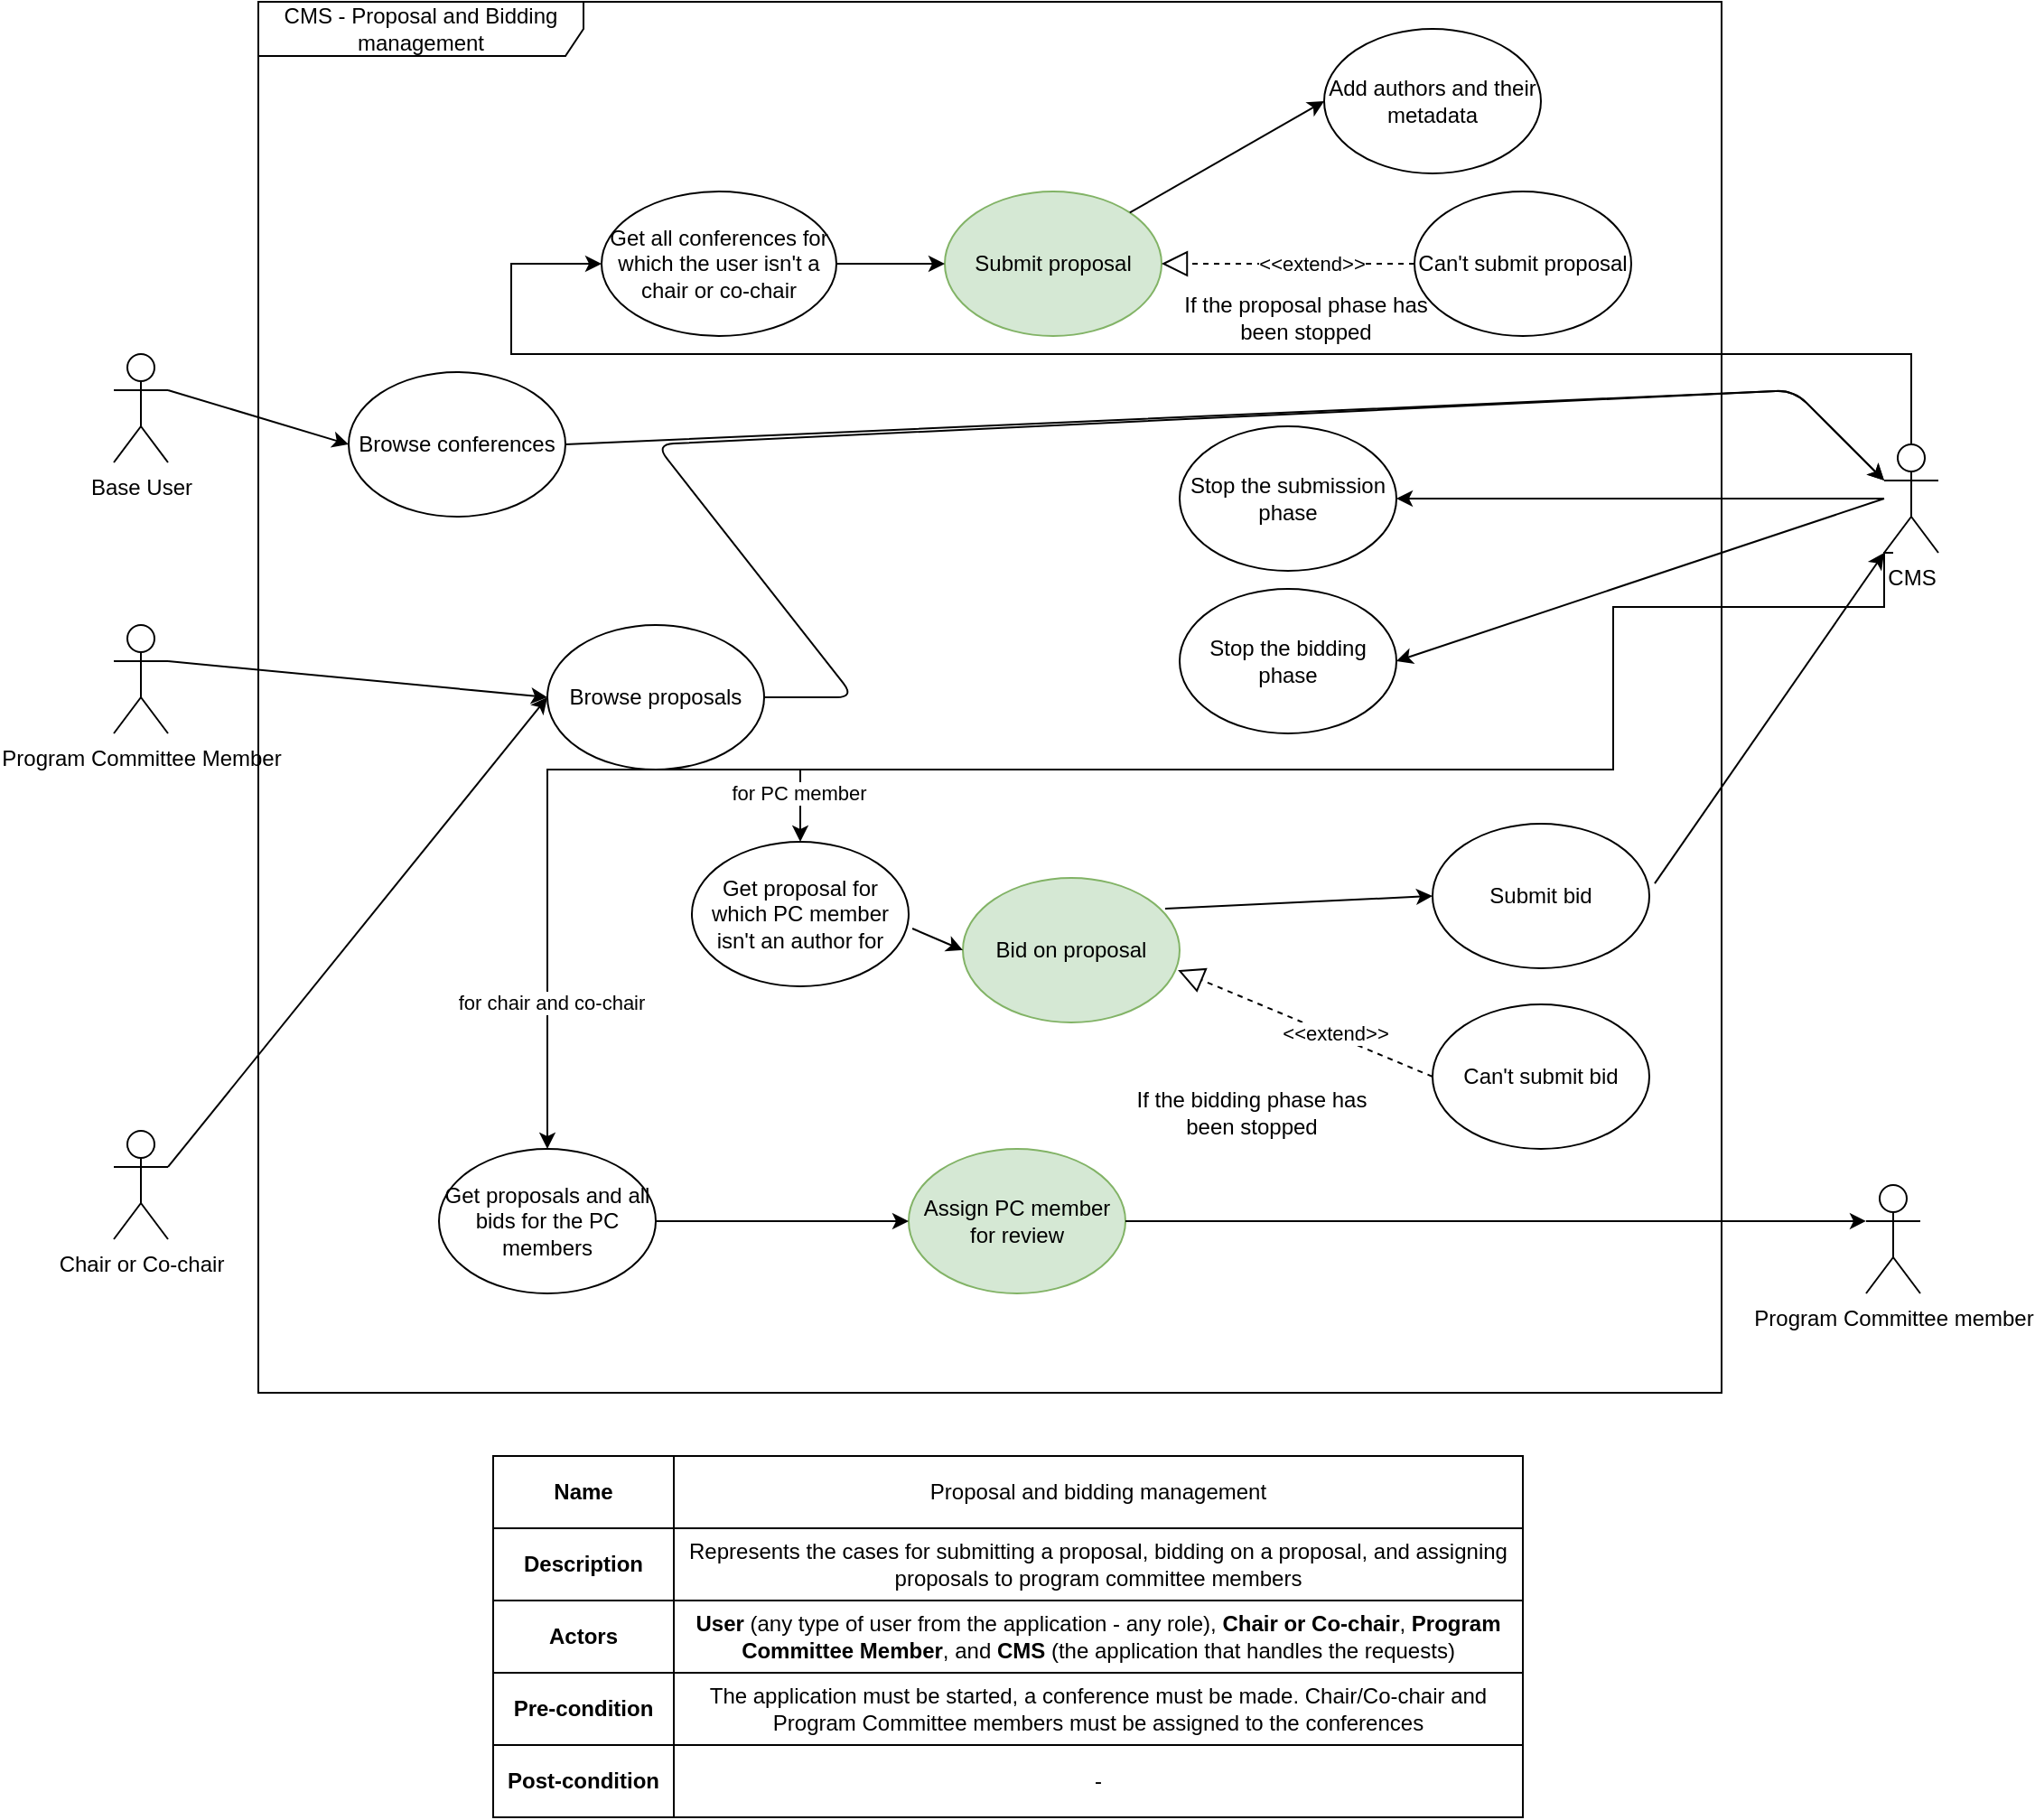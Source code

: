 <mxfile version="14.5.4" type="device"><diagram id="9bZG-SpqklkhZT5xl4zn" name="Page-1"><mxGraphModel dx="2207" dy="1828" grid="1" gridSize="10" guides="1" tooltips="1" connect="1" arrows="1" fold="1" page="1" pageScale="1" pageWidth="850" pageHeight="1100" math="0" shadow="0"><root><mxCell id="0"/><mxCell id="1" parent="0"/><mxCell id="BFVhnZkgzDIlEoBHglM2-1" value="&lt;div&gt;CMS - Proposal and Bidding management&lt;/div&gt;" style="shape=umlFrame;whiteSpace=wrap;html=1;width=180;height=30;" parent="1" vertex="1"><mxGeometry x="60" y="-5" width="810" height="770" as="geometry"/></mxCell><mxCell id="BFVhnZkgzDIlEoBHglM2-2" value="Base User" style="shape=umlActor;verticalLabelPosition=bottom;verticalAlign=top;html=1;" parent="1" vertex="1"><mxGeometry x="-20" y="190" width="30" height="60" as="geometry"/></mxCell><mxCell id="BFVhnZkgzDIlEoBHglM2-3" value="Browse conferences" style="ellipse;whiteSpace=wrap;html=1;" parent="1" vertex="1"><mxGeometry x="110" y="200" width="120" height="80" as="geometry"/></mxCell><mxCell id="BFVhnZkgzDIlEoBHglM2-8" value="Submit proposal" style="ellipse;whiteSpace=wrap;html=1;fillColor=#d5e8d4;strokeColor=#82b366;" parent="1" vertex="1"><mxGeometry x="440" y="100" width="120" height="80" as="geometry"/></mxCell><mxCell id="BFVhnZkgzDIlEoBHglM2-10" value="Add authors and their metadata" style="ellipse;whiteSpace=wrap;html=1;" parent="1" vertex="1"><mxGeometry x="650" y="10" width="120" height="80" as="geometry"/></mxCell><mxCell id="BFVhnZkgzDIlEoBHglM2-14" value="" style="endArrow=block;dashed=1;endFill=0;endSize=12;html=1;entryX=1;entryY=0.5;entryDx=0;entryDy=0;" parent="1" source="BFVhnZkgzDIlEoBHglM2-32" target="BFVhnZkgzDIlEoBHglM2-8" edge="1"><mxGeometry width="160" relative="1" as="geometry"><mxPoint x="610" y="200" as="sourcePoint"/><mxPoint x="770" y="200" as="targetPoint"/></mxGeometry></mxCell><mxCell id="BFVhnZkgzDIlEoBHglM2-15" value="&amp;lt;&amp;lt;extend&amp;gt;&amp;gt;" style="edgeLabel;html=1;align=center;verticalAlign=middle;resizable=0;points=[];" parent="BFVhnZkgzDIlEoBHglM2-14" vertex="1" connectable="0"><mxGeometry x="-0.275" y="1" relative="1" as="geometry"><mxPoint x="-6" y="-1" as="offset"/></mxGeometry></mxCell><mxCell id="BFVhnZkgzDIlEoBHglM2-16" value="Program Committee Member" style="shape=umlActor;verticalLabelPosition=bottom;verticalAlign=top;html=1;" parent="1" vertex="1"><mxGeometry x="-20" y="340" width="30" height="60" as="geometry"/></mxCell><mxCell id="BFVhnZkgzDIlEoBHglM2-20" value="Browse proposals" style="ellipse;whiteSpace=wrap;html=1;" parent="1" vertex="1"><mxGeometry x="220" y="340" width="120" height="80" as="geometry"/></mxCell><mxCell id="BFVhnZkgzDIlEoBHglM2-26" style="edgeStyle=orthogonalEdgeStyle;rounded=0;orthogonalLoop=1;jettySize=auto;html=1;exitX=0.5;exitY=0.5;exitDx=0;exitDy=0;exitPerimeter=0;entryX=0;entryY=0.5;entryDx=0;entryDy=0;" parent="1" source="BFVhnZkgzDIlEoBHglM2-23" target="BFVhnZkgzDIlEoBHglM2-24" edge="1"><mxGeometry relative="1" as="geometry"><Array as="points"><mxPoint x="975" y="190"/><mxPoint x="200" y="190"/><mxPoint x="200" y="140"/></Array></mxGeometry></mxCell><mxCell id="BFVhnZkgzDIlEoBHglM2-30" style="edgeStyle=orthogonalEdgeStyle;rounded=0;orthogonalLoop=1;jettySize=auto;html=1;entryX=0.5;entryY=0;entryDx=0;entryDy=0;" parent="1" target="BFVhnZkgzDIlEoBHglM2-29" edge="1"><mxGeometry relative="1" as="geometry"><mxPoint x="965" y="300" as="sourcePoint"/><Array as="points"><mxPoint x="960" y="300"/><mxPoint x="960" y="330"/><mxPoint x="810" y="330"/><mxPoint x="810" y="420"/><mxPoint x="360" y="420"/></Array></mxGeometry></mxCell><mxCell id="BFVhnZkgzDIlEoBHglM2-70" value="for PC member" style="edgeLabel;html=1;align=center;verticalAlign=middle;resizable=0;points=[];" parent="BFVhnZkgzDIlEoBHglM2-30" vertex="1" connectable="0"><mxGeometry x="0.929" y="-1" relative="1" as="geometry"><mxPoint as="offset"/></mxGeometry></mxCell><mxCell id="BFVhnZkgzDIlEoBHglM2-23" value="CMS" style="shape=umlActor;verticalLabelPosition=bottom;verticalAlign=top;html=1;outlineConnect=0;" parent="1" vertex="1"><mxGeometry x="960" y="240" width="30" height="60" as="geometry"/></mxCell><mxCell id="BFVhnZkgzDIlEoBHglM2-27" style="edgeStyle=orthogonalEdgeStyle;rounded=0;orthogonalLoop=1;jettySize=auto;html=1;" parent="1" source="BFVhnZkgzDIlEoBHglM2-24" target="BFVhnZkgzDIlEoBHglM2-8" edge="1"><mxGeometry relative="1" as="geometry"/></mxCell><mxCell id="BFVhnZkgzDIlEoBHglM2-24" value="Get all conferences for which the user isn't a chair or co-chair" style="ellipse;whiteSpace=wrap;html=1;" parent="1" vertex="1"><mxGeometry x="250" y="100" width="130" height="80" as="geometry"/></mxCell><mxCell id="BFVhnZkgzDIlEoBHglM2-29" value="Get proposal for which PC member isn't an author for" style="ellipse;whiteSpace=wrap;html=1;" parent="1" vertex="1"><mxGeometry x="300" y="460" width="120" height="80" as="geometry"/></mxCell><mxCell id="BFVhnZkgzDIlEoBHglM2-31" value="Bid on proposal" style="ellipse;whiteSpace=wrap;html=1;fillColor=#d5e8d4;strokeColor=#82b366;" parent="1" vertex="1"><mxGeometry x="450" y="480" width="120" height="80" as="geometry"/></mxCell><mxCell id="BFVhnZkgzDIlEoBHglM2-32" value="Can't submit proposal" style="ellipse;whiteSpace=wrap;html=1;" parent="1" vertex="1"><mxGeometry x="700" y="100" width="120" height="80" as="geometry"/></mxCell><mxCell id="BFVhnZkgzDIlEoBHglM2-35" value="" style="endArrow=classic;html=1;exitX=1;exitY=0;exitDx=0;exitDy=0;entryX=0;entryY=0.5;entryDx=0;entryDy=0;" parent="1" source="BFVhnZkgzDIlEoBHglM2-8" target="BFVhnZkgzDIlEoBHglM2-10" edge="1"><mxGeometry width="50" height="50" relative="1" as="geometry"><mxPoint x="550" y="100" as="sourcePoint"/><mxPoint x="600" y="50" as="targetPoint"/></mxGeometry></mxCell><mxCell id="BFVhnZkgzDIlEoBHglM2-36" value="If the proposal phase has been stopped" style="text;html=1;strokeColor=none;fillColor=none;align=center;verticalAlign=middle;whiteSpace=wrap;rounded=0;" parent="1" vertex="1"><mxGeometry x="570" y="160" width="140" height="20" as="geometry"/></mxCell><mxCell id="BFVhnZkgzDIlEoBHglM2-38" value="" style="endArrow=classic;html=1;exitX=1;exitY=0.333;exitDx=0;exitDy=0;exitPerimeter=0;entryX=0;entryY=0.5;entryDx=0;entryDy=0;" parent="1" source="BFVhnZkgzDIlEoBHglM2-2" target="BFVhnZkgzDIlEoBHglM2-3" edge="1"><mxGeometry width="50" height="50" relative="1" as="geometry"><mxPoint x="40" y="240" as="sourcePoint"/><mxPoint x="90" y="190" as="targetPoint"/></mxGeometry></mxCell><mxCell id="BFVhnZkgzDIlEoBHglM2-39" value="" style="endArrow=classic;html=1;exitX=1;exitY=0.333;exitDx=0;exitDy=0;exitPerimeter=0;entryX=0;entryY=0.5;entryDx=0;entryDy=0;" parent="1" source="BFVhnZkgzDIlEoBHglM2-16" target="BFVhnZkgzDIlEoBHglM2-20" edge="1"><mxGeometry width="50" height="50" relative="1" as="geometry"><mxPoint x="60" y="330" as="sourcePoint"/><mxPoint x="110" y="280" as="targetPoint"/></mxGeometry></mxCell><mxCell id="BFVhnZkgzDIlEoBHglM2-42" value="" style="endArrow=classic;html=1;exitX=1;exitY=0.5;exitDx=0;exitDy=0;entryX=0;entryY=0.333;entryDx=0;entryDy=0;entryPerimeter=0;" parent="1" source="BFVhnZkgzDIlEoBHglM2-3" target="BFVhnZkgzDIlEoBHglM2-23" edge="1"><mxGeometry width="50" height="50" relative="1" as="geometry"><mxPoint x="390" y="270" as="sourcePoint"/><mxPoint x="440" y="220" as="targetPoint"/><Array as="points"><mxPoint x="910" y="210"/></Array></mxGeometry></mxCell><mxCell id="BFVhnZkgzDIlEoBHglM2-43" value="" style="endArrow=classic;html=1;exitX=1;exitY=0.5;exitDx=0;exitDy=0;entryX=0;entryY=0.333;entryDx=0;entryDy=0;entryPerimeter=0;" parent="1" source="BFVhnZkgzDIlEoBHglM2-20" target="BFVhnZkgzDIlEoBHglM2-23" edge="1"><mxGeometry width="50" height="50" relative="1" as="geometry"><mxPoint x="510" y="360" as="sourcePoint"/><mxPoint x="960" y="300" as="targetPoint"/><Array as="points"><mxPoint x="390" y="380"/><mxPoint x="280" y="240"/><mxPoint x="910" y="210"/></Array></mxGeometry></mxCell><mxCell id="BFVhnZkgzDIlEoBHglM2-44" value="" style="endArrow=classic;html=1;exitX=1.017;exitY=0.6;exitDx=0;exitDy=0;exitPerimeter=0;entryX=0;entryY=0.5;entryDx=0;entryDy=0;" parent="1" source="BFVhnZkgzDIlEoBHglM2-29" target="BFVhnZkgzDIlEoBHglM2-31" edge="1"><mxGeometry width="50" height="50" relative="1" as="geometry"><mxPoint x="290" y="580" as="sourcePoint"/><mxPoint x="340" y="530" as="targetPoint"/></mxGeometry></mxCell><mxCell id="BFVhnZkgzDIlEoBHglM2-45" value="Submit bid" style="ellipse;whiteSpace=wrap;html=1;" parent="1" vertex="1"><mxGeometry x="710" y="450" width="120" height="80" as="geometry"/></mxCell><mxCell id="BFVhnZkgzDIlEoBHglM2-46" value="Can't submit bid" style="ellipse;whiteSpace=wrap;html=1;" parent="1" vertex="1"><mxGeometry x="710" y="550" width="120" height="80" as="geometry"/></mxCell><mxCell id="BFVhnZkgzDIlEoBHglM2-47" value="" style="endArrow=block;dashed=1;endFill=0;endSize=12;html=1;exitX=0;exitY=0.5;exitDx=0;exitDy=0;entryX=0.992;entryY=0.638;entryDx=0;entryDy=0;entryPerimeter=0;" parent="1" source="BFVhnZkgzDIlEoBHglM2-46" target="BFVhnZkgzDIlEoBHglM2-31" edge="1"><mxGeometry width="160" relative="1" as="geometry"><mxPoint x="440" y="610" as="sourcePoint"/><mxPoint x="600" y="610" as="targetPoint"/></mxGeometry></mxCell><mxCell id="BFVhnZkgzDIlEoBHglM2-48" value="&amp;lt;&amp;lt;extend&amp;gt;&amp;gt;" style="edgeLabel;html=1;align=center;verticalAlign=middle;resizable=0;points=[];" parent="BFVhnZkgzDIlEoBHglM2-47" vertex="1" connectable="0"><mxGeometry x="-0.223" y="-1" relative="1" as="geometry"><mxPoint as="offset"/></mxGeometry></mxCell><mxCell id="BFVhnZkgzDIlEoBHglM2-49" value="If the bidding phase has been stopped" style="text;html=1;strokeColor=none;fillColor=none;align=center;verticalAlign=middle;whiteSpace=wrap;rounded=0;" parent="1" vertex="1"><mxGeometry x="540" y="600" width="140" height="20" as="geometry"/></mxCell><mxCell id="BFVhnZkgzDIlEoBHglM2-50" value="" style="endArrow=classic;html=1;exitX=0.933;exitY=0.213;exitDx=0;exitDy=0;exitPerimeter=0;entryX=0;entryY=0.5;entryDx=0;entryDy=0;" parent="1" source="BFVhnZkgzDIlEoBHglM2-31" target="BFVhnZkgzDIlEoBHglM2-45" edge="1"><mxGeometry width="50" height="50" relative="1" as="geometry"><mxPoint x="470" y="500" as="sourcePoint"/><mxPoint x="520" y="450" as="targetPoint"/></mxGeometry></mxCell><mxCell id="BFVhnZkgzDIlEoBHglM2-52" value="" style="endArrow=classic;html=1;exitX=1.025;exitY=0.413;exitDx=0;exitDy=0;exitPerimeter=0;entryX=0;entryY=1;entryDx=0;entryDy=0;entryPerimeter=0;" parent="1" source="BFVhnZkgzDIlEoBHglM2-45" target="BFVhnZkgzDIlEoBHglM2-23" edge="1"><mxGeometry width="50" height="50" relative="1" as="geometry"><mxPoint x="760" y="490" as="sourcePoint"/><mxPoint x="950" y="300" as="targetPoint"/></mxGeometry></mxCell><mxCell id="BFVhnZkgzDIlEoBHglM2-53" value="Chair or Co-chair" style="shape=umlActor;verticalLabelPosition=bottom;verticalAlign=top;html=1;outlineConnect=0;" parent="1" vertex="1"><mxGeometry x="-20" y="620" width="30" height="60" as="geometry"/></mxCell><mxCell id="BFVhnZkgzDIlEoBHglM2-60" style="edgeStyle=orthogonalEdgeStyle;rounded=0;orthogonalLoop=1;jettySize=auto;html=1;entryX=0.5;entryY=0;entryDx=0;entryDy=0;exitX=0;exitY=1;exitDx=0;exitDy=0;exitPerimeter=0;" parent="1" source="BFVhnZkgzDIlEoBHglM2-23" target="BFVhnZkgzDIlEoBHglM2-59" edge="1"><mxGeometry relative="1" as="geometry"><Array as="points"><mxPoint x="960" y="330"/><mxPoint x="810" y="330"/><mxPoint x="810" y="420"/><mxPoint x="220" y="420"/></Array></mxGeometry></mxCell><mxCell id="BFVhnZkgzDIlEoBHglM2-69" value="for chair and co-chair" style="edgeLabel;html=1;align=center;verticalAlign=middle;resizable=0;points=[];" parent="BFVhnZkgzDIlEoBHglM2-60" vertex="1" connectable="0"><mxGeometry x="0.849" y="2" relative="1" as="geometry"><mxPoint as="offset"/></mxGeometry></mxCell><mxCell id="BFVhnZkgzDIlEoBHglM2-58" value="" style="endArrow=classic;html=1;exitX=1;exitY=0.333;exitDx=0;exitDy=0;exitPerimeter=0;entryX=0;entryY=0.5;entryDx=0;entryDy=0;" parent="1" source="BFVhnZkgzDIlEoBHglM2-53" target="BFVhnZkgzDIlEoBHglM2-20" edge="1"><mxGeometry width="50" height="50" relative="1" as="geometry"><mxPoint x="80" y="620" as="sourcePoint"/><mxPoint x="130" y="570" as="targetPoint"/></mxGeometry></mxCell><mxCell id="BFVhnZkgzDIlEoBHglM2-59" value="Get proposals and all bids for the PC members" style="ellipse;whiteSpace=wrap;html=1;" parent="1" vertex="1"><mxGeometry x="160" y="630" width="120" height="80" as="geometry"/></mxCell><mxCell id="BFVhnZkgzDIlEoBHglM2-61" value="Program Committee member" style="shape=umlActor;verticalLabelPosition=bottom;verticalAlign=top;html=1;outlineConnect=0;" parent="1" vertex="1"><mxGeometry x="950" y="650" width="30" height="60" as="geometry"/></mxCell><mxCell id="BFVhnZkgzDIlEoBHglM2-62" value="Assign PC member for review" style="ellipse;whiteSpace=wrap;html=1;fillColor=#d5e8d4;strokeColor=#82b366;" parent="1" vertex="1"><mxGeometry x="420" y="630" width="120" height="80" as="geometry"/></mxCell><mxCell id="BFVhnZkgzDIlEoBHglM2-65" value="" style="endArrow=classic;html=1;exitX=1;exitY=0.5;exitDx=0;exitDy=0;entryX=0;entryY=0.5;entryDx=0;entryDy=0;" parent="1" source="BFVhnZkgzDIlEoBHglM2-59" target="BFVhnZkgzDIlEoBHglM2-62" edge="1"><mxGeometry width="50" height="50" relative="1" as="geometry"><mxPoint x="300" y="670" as="sourcePoint"/><mxPoint x="350" y="620" as="targetPoint"/></mxGeometry></mxCell><mxCell id="BFVhnZkgzDIlEoBHglM2-66" value="" style="endArrow=classic;html=1;exitX=1;exitY=0.5;exitDx=0;exitDy=0;entryX=0;entryY=0.333;entryDx=0;entryDy=0;entryPerimeter=0;" parent="1" source="BFVhnZkgzDIlEoBHglM2-62" target="BFVhnZkgzDIlEoBHglM2-61" edge="1"><mxGeometry width="50" height="50" relative="1" as="geometry"><mxPoint x="590" y="710" as="sourcePoint"/><mxPoint x="640" y="660" as="targetPoint"/></mxGeometry></mxCell><mxCell id="BFVhnZkgzDIlEoBHglM2-71" value="Stop the bidding phase" style="ellipse;whiteSpace=wrap;html=1;" parent="1" vertex="1"><mxGeometry x="570" y="320" width="120" height="80" as="geometry"/></mxCell><mxCell id="BFVhnZkgzDIlEoBHglM2-72" value="Stop the submission phase" style="ellipse;whiteSpace=wrap;html=1;" parent="1" vertex="1"><mxGeometry x="570" y="230" width="120" height="80" as="geometry"/></mxCell><mxCell id="BFVhnZkgzDIlEoBHglM2-73" value="" style="endArrow=classic;html=1;entryX=1;entryY=0.5;entryDx=0;entryDy=0;" parent="1" source="BFVhnZkgzDIlEoBHglM2-23" target="BFVhnZkgzDIlEoBHglM2-72" edge="1"><mxGeometry width="50" height="50" relative="1" as="geometry"><mxPoint x="800" y="300" as="sourcePoint"/><mxPoint x="850" y="250" as="targetPoint"/></mxGeometry></mxCell><mxCell id="BFVhnZkgzDIlEoBHglM2-74" value="" style="endArrow=classic;html=1;entryX=1;entryY=0.5;entryDx=0;entryDy=0;" parent="1" target="BFVhnZkgzDIlEoBHglM2-71" edge="1"><mxGeometry width="50" height="50" relative="1" as="geometry"><mxPoint x="960" y="270" as="sourcePoint"/><mxPoint x="800" y="310" as="targetPoint"/></mxGeometry></mxCell><mxCell id="BFVhnZkgzDIlEoBHglM2-98" value="" style="shape=table;html=1;whiteSpace=wrap;startSize=0;container=1;collapsible=0;childLayout=tableLayout;" parent="1" vertex="1"><mxGeometry x="190" y="800" width="570" height="200" as="geometry"/></mxCell><mxCell id="BFVhnZkgzDIlEoBHglM2-99" value="" style="shape=partialRectangle;html=1;whiteSpace=wrap;collapsible=0;dropTarget=0;pointerEvents=0;fillColor=none;top=0;left=0;bottom=0;right=0;points=[[0,0.5],[1,0.5]];portConstraint=eastwest;" parent="BFVhnZkgzDIlEoBHglM2-98" vertex="1"><mxGeometry width="570" height="40" as="geometry"/></mxCell><mxCell id="BFVhnZkgzDIlEoBHglM2-100" value="&lt;b&gt;Name&lt;/b&gt;" style="shape=partialRectangle;html=1;whiteSpace=wrap;connectable=0;overflow=hidden;fillColor=none;top=0;left=0;bottom=0;right=0;" parent="BFVhnZkgzDIlEoBHglM2-99" vertex="1"><mxGeometry width="100" height="40" as="geometry"/></mxCell><mxCell id="BFVhnZkgzDIlEoBHglM2-101" value="Proposal and bidding management" style="shape=partialRectangle;html=1;whiteSpace=wrap;connectable=0;overflow=hidden;fillColor=none;top=0;left=0;bottom=0;right=0;" parent="BFVhnZkgzDIlEoBHglM2-99" vertex="1"><mxGeometry x="100" width="470" height="40" as="geometry"/></mxCell><mxCell id="BFVhnZkgzDIlEoBHglM2-102" value="" style="shape=partialRectangle;html=1;whiteSpace=wrap;collapsible=0;dropTarget=0;pointerEvents=0;fillColor=none;top=0;left=0;bottom=0;right=0;points=[[0,0.5],[1,0.5]];portConstraint=eastwest;" parent="BFVhnZkgzDIlEoBHglM2-98" vertex="1"><mxGeometry y="40" width="570" height="40" as="geometry"/></mxCell><mxCell id="BFVhnZkgzDIlEoBHglM2-103" value="&lt;b&gt;Description&lt;/b&gt;" style="shape=partialRectangle;html=1;whiteSpace=wrap;connectable=0;overflow=hidden;fillColor=none;top=0;left=0;bottom=0;right=0;" parent="BFVhnZkgzDIlEoBHglM2-102" vertex="1"><mxGeometry width="100" height="40" as="geometry"/></mxCell><mxCell id="BFVhnZkgzDIlEoBHglM2-104" value="Represents the cases for submitting a proposal, bidding on a proposal, and assigning proposals to program committee members" style="shape=partialRectangle;html=1;whiteSpace=wrap;connectable=0;overflow=hidden;fillColor=none;top=0;left=0;bottom=0;right=0;" parent="BFVhnZkgzDIlEoBHglM2-102" vertex="1"><mxGeometry x="100" width="470" height="40" as="geometry"/></mxCell><mxCell id="BFVhnZkgzDIlEoBHglM2-105" value="" style="shape=partialRectangle;html=1;whiteSpace=wrap;collapsible=0;dropTarget=0;pointerEvents=0;fillColor=none;top=0;left=0;bottom=0;right=0;points=[[0,0.5],[1,0.5]];portConstraint=eastwest;" parent="BFVhnZkgzDIlEoBHglM2-98" vertex="1"><mxGeometry y="80" width="570" height="40" as="geometry"/></mxCell><mxCell id="BFVhnZkgzDIlEoBHglM2-106" value="&lt;b&gt;Actors&lt;/b&gt;" style="shape=partialRectangle;html=1;whiteSpace=wrap;connectable=0;overflow=hidden;fillColor=none;top=0;left=0;bottom=0;right=0;" parent="BFVhnZkgzDIlEoBHglM2-105" vertex="1"><mxGeometry width="100" height="40" as="geometry"/></mxCell><mxCell id="BFVhnZkgzDIlEoBHglM2-107" value="&lt;b&gt;User&lt;/b&gt; (any type of user from the application - any role), &lt;b&gt;Chair or Co-chair&lt;/b&gt;, &lt;b&gt;Program&lt;/b&gt; &lt;b&gt;Committee Member&lt;/b&gt;, and &lt;b&gt;CMS&lt;/b&gt; (the application that handles the requests)" style="shape=partialRectangle;html=1;whiteSpace=wrap;connectable=0;overflow=hidden;fillColor=none;top=0;left=0;bottom=0;right=0;" parent="BFVhnZkgzDIlEoBHglM2-105" vertex="1"><mxGeometry x="100" width="470" height="40" as="geometry"/></mxCell><mxCell id="BFVhnZkgzDIlEoBHglM2-108" value="" style="shape=partialRectangle;html=1;whiteSpace=wrap;collapsible=0;dropTarget=0;pointerEvents=0;fillColor=none;top=0;left=0;bottom=0;right=0;points=[[0,0.5],[1,0.5]];portConstraint=eastwest;" parent="BFVhnZkgzDIlEoBHglM2-98" vertex="1"><mxGeometry y="120" width="570" height="40" as="geometry"/></mxCell><mxCell id="BFVhnZkgzDIlEoBHglM2-109" value="&lt;b&gt;Pre-condition&lt;/b&gt;" style="shape=partialRectangle;html=1;whiteSpace=wrap;connectable=0;overflow=hidden;fillColor=none;top=0;left=0;bottom=0;right=0;" parent="BFVhnZkgzDIlEoBHglM2-108" vertex="1"><mxGeometry width="100" height="40" as="geometry"/></mxCell><mxCell id="BFVhnZkgzDIlEoBHglM2-110" value="The application must be started, a conference must be made. Chair/Co-chair and Program Committee members must be assigned to the conferences" style="shape=partialRectangle;html=1;whiteSpace=wrap;connectable=0;overflow=hidden;fillColor=none;top=0;left=0;bottom=0;right=0;" parent="BFVhnZkgzDIlEoBHglM2-108" vertex="1"><mxGeometry x="100" width="470" height="40" as="geometry"/></mxCell><mxCell id="BFVhnZkgzDIlEoBHglM2-111" value="" style="shape=partialRectangle;html=1;whiteSpace=wrap;collapsible=0;dropTarget=0;pointerEvents=0;fillColor=none;top=0;left=0;bottom=0;right=0;points=[[0,0.5],[1,0.5]];portConstraint=eastwest;" parent="BFVhnZkgzDIlEoBHglM2-98" vertex="1"><mxGeometry y="160" width="570" height="40" as="geometry"/></mxCell><mxCell id="BFVhnZkgzDIlEoBHglM2-112" value="&lt;b&gt;Post-condition&lt;/b&gt;" style="shape=partialRectangle;html=1;whiteSpace=wrap;connectable=0;overflow=hidden;fillColor=none;top=0;left=0;bottom=0;right=0;" parent="BFVhnZkgzDIlEoBHglM2-111" vertex="1"><mxGeometry width="100" height="40" as="geometry"/></mxCell><mxCell id="BFVhnZkgzDIlEoBHglM2-113" value="-" style="shape=partialRectangle;html=1;whiteSpace=wrap;connectable=0;overflow=hidden;fillColor=none;top=0;left=0;bottom=0;right=0;" parent="BFVhnZkgzDIlEoBHglM2-111" vertex="1"><mxGeometry x="100" width="470" height="40" as="geometry"/></mxCell></root></mxGraphModel></diagram></mxfile>